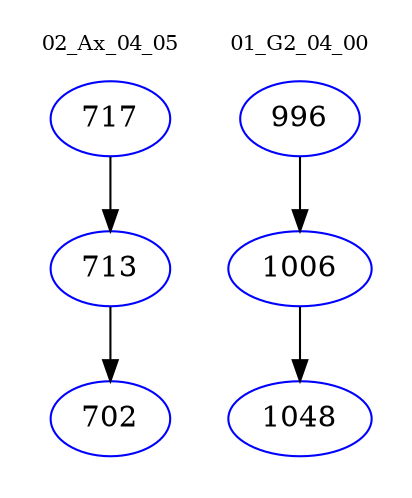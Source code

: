 digraph{
subgraph cluster_0 {
color = white
label = "02_Ax_04_05";
fontsize=10;
T0_717 [label="717", color="blue"]
T0_717 -> T0_713 [color="black"]
T0_713 [label="713", color="blue"]
T0_713 -> T0_702 [color="black"]
T0_702 [label="702", color="blue"]
}
subgraph cluster_1 {
color = white
label = "01_G2_04_00";
fontsize=10;
T1_996 [label="996", color="blue"]
T1_996 -> T1_1006 [color="black"]
T1_1006 [label="1006", color="blue"]
T1_1006 -> T1_1048 [color="black"]
T1_1048 [label="1048", color="blue"]
}
}
